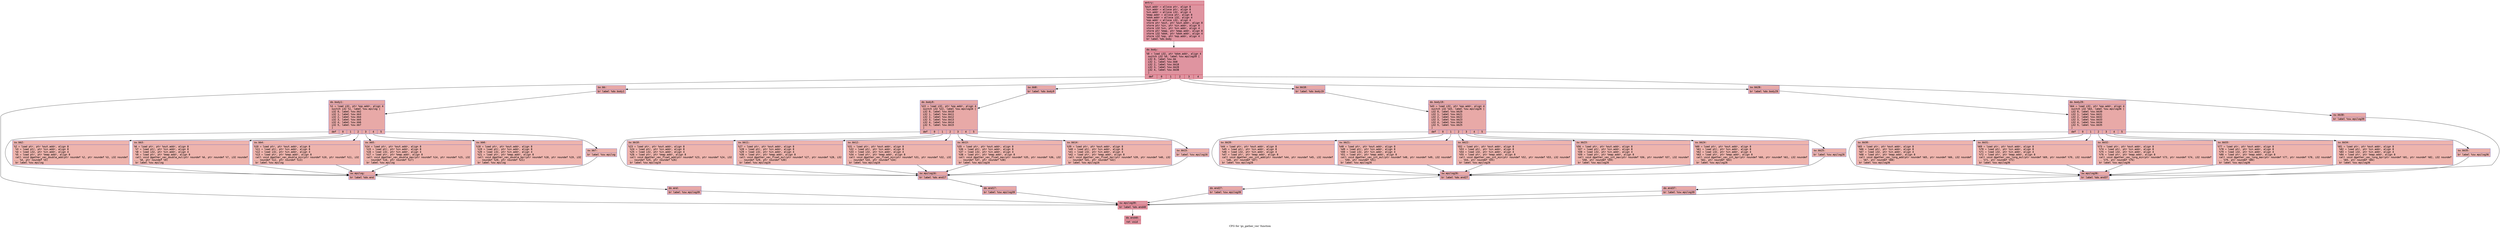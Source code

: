 digraph "CFG for 'gs_gather_vec' function" {
	label="CFG for 'gs_gather_vec' function";

	Node0x55e011d0ca10 [shape=record,color="#b70d28ff", style=filled, fillcolor="#b70d2870" fontname="Courier",label="{entry:\l|  %out.addr = alloca ptr, align 8\l  %in.addr = alloca ptr, align 8\l  %vn.addr = alloca i32, align 4\l  %map.addr = alloca ptr, align 8\l  %dom.addr = alloca i32, align 4\l  %op.addr = alloca i32, align 4\l  store ptr %out, ptr %out.addr, align 8\l  store ptr %in, ptr %in.addr, align 8\l  store i32 %vn, ptr %vn.addr, align 4\l  store ptr %map, ptr %map.addr, align 8\l  store i32 %dom, ptr %dom.addr, align 4\l  store i32 %op, ptr %op.addr, align 4\l  br label %do.body\l}"];
	Node0x55e011d0ca10 -> Node0x55e011d0d6a0[tooltip="entry -> do.body\nProbability 100.00%" ];
	Node0x55e011d0d6a0 [shape=record,color="#b70d28ff", style=filled, fillcolor="#b70d2870" fontname="Courier",label="{do.body:\l|  %0 = load i32, ptr %dom.addr, align 4\l  switch i32 %0, label %sw.epilog39 [\l    i32 0, label %sw.bb\l    i32 1, label %sw.bb8\l    i32 2, label %sw.bb18\l    i32 3, label %sw.bb28\l    i32 4, label %sw.bb38\l  ]\l|{<s0>def|<s1>0|<s2>1|<s3>2|<s4>3|<s5>4}}"];
	Node0x55e011d0d6a0:s0 -> Node0x55e011d0d7e0[tooltip="do.body -> sw.epilog39\nProbability 16.67%" ];
	Node0x55e011d0d6a0:s1 -> Node0x55e011d0d860[tooltip="do.body -> sw.bb\nProbability 16.67%" ];
	Node0x55e011d0d6a0:s2 -> Node0x55e011d0d8b0[tooltip="do.body -> sw.bb8\nProbability 16.67%" ];
	Node0x55e011d0d6a0:s3 -> Node0x55e011d0d920[tooltip="do.body -> sw.bb18\nProbability 16.67%" ];
	Node0x55e011d0d6a0:s4 -> Node0x55e011d0d990[tooltip="do.body -> sw.bb28\nProbability 16.67%" ];
	Node0x55e011d0d6a0:s5 -> Node0x55e011d0da00[tooltip="do.body -> sw.bb38\nProbability 16.67%" ];
	Node0x55e011d0d860 [shape=record,color="#3d50c3ff", style=filled, fillcolor="#ca3b3770" fontname="Courier",label="{sw.bb:\l|  br label %do.body1\l}"];
	Node0x55e011d0d860 -> Node0x55e011d0dc60[tooltip="sw.bb -> do.body1\nProbability 100.00%" ];
	Node0x55e011d0dc60 [shape=record,color="#3d50c3ff", style=filled, fillcolor="#ca3b3770" fontname="Courier",label="{do.body1:\l|  %1 = load i32, ptr %op.addr, align 4\l  switch i32 %1, label %sw.epilog [\l    i32 0, label %sw.bb2\l    i32 1, label %sw.bb3\l    i32 2, label %sw.bb4\l    i32 3, label %sw.bb5\l    i32 4, label %sw.bb6\l    i32 5, label %sw.bb7\l  ]\l|{<s0>def|<s1>0|<s2>1|<s3>2|<s4>3|<s5>4|<s6>5}}"];
	Node0x55e011d0dc60:s0 -> Node0x55e011d0ddd0[tooltip="do.body1 -> sw.epilog\nProbability 14.29%" ];
	Node0x55e011d0dc60:s1 -> Node0x55e011d0de50[tooltip="do.body1 -> sw.bb2\nProbability 14.29%" ];
	Node0x55e011d0dc60:s2 -> Node0x55e011d0df20[tooltip="do.body1 -> sw.bb3\nProbability 14.29%" ];
	Node0x55e011d0dc60:s3 -> Node0x55e011d0dff0[tooltip="do.body1 -> sw.bb4\nProbability 14.29%" ];
	Node0x55e011d0dc60:s4 -> Node0x55e011d0d240[tooltip="do.body1 -> sw.bb5\nProbability 14.29%" ];
	Node0x55e011d0dc60:s5 -> Node0x55e011d0d310[tooltip="do.body1 -> sw.bb6\nProbability 14.29%" ];
	Node0x55e011d0dc60:s6 -> Node0x55e011d0e3e0[tooltip="do.body1 -> sw.bb7\nProbability 14.29%" ];
	Node0x55e011d0de50 [shape=record,color="#3d50c3ff", style=filled, fillcolor="#d8564670" fontname="Courier",label="{sw.bb2:\l|  %2 = load ptr, ptr %out.addr, align 8\l  %3 = load ptr, ptr %in.addr, align 8\l  %4 = load i32, ptr %vn.addr, align 4\l  %5 = load ptr, ptr %map.addr, align 8\l  call void @gather_vec_double_add(ptr noundef %2, ptr noundef %3, i32 noundef\l... %4, ptr noundef %5)\l  br label %sw.epilog\l}"];
	Node0x55e011d0de50 -> Node0x55e011d0ddd0[tooltip="sw.bb2 -> sw.epilog\nProbability 100.00%" ];
	Node0x55e011d0df20 [shape=record,color="#3d50c3ff", style=filled, fillcolor="#d8564670" fontname="Courier",label="{sw.bb3:\l|  %6 = load ptr, ptr %out.addr, align 8\l  %7 = load ptr, ptr %in.addr, align 8\l  %8 = load i32, ptr %vn.addr, align 4\l  %9 = load ptr, ptr %map.addr, align 8\l  call void @gather_vec_double_mul(ptr noundef %6, ptr noundef %7, i32 noundef\l... %8, ptr noundef %9)\l  br label %sw.epilog\l}"];
	Node0x55e011d0df20 -> Node0x55e011d0ddd0[tooltip="sw.bb3 -> sw.epilog\nProbability 100.00%" ];
	Node0x55e011d0dff0 [shape=record,color="#3d50c3ff", style=filled, fillcolor="#d8564670" fontname="Courier",label="{sw.bb4:\l|  %10 = load ptr, ptr %out.addr, align 8\l  %11 = load ptr, ptr %in.addr, align 8\l  %12 = load i32, ptr %vn.addr, align 4\l  %13 = load ptr, ptr %map.addr, align 8\l  call void @gather_vec_double_min(ptr noundef %10, ptr noundef %11, i32\l... noundef %12, ptr noundef %13)\l  br label %sw.epilog\l}"];
	Node0x55e011d0dff0 -> Node0x55e011d0ddd0[tooltip="sw.bb4 -> sw.epilog\nProbability 100.00%" ];
	Node0x55e011d0d240 [shape=record,color="#3d50c3ff", style=filled, fillcolor="#d8564670" fontname="Courier",label="{sw.bb5:\l|  %14 = load ptr, ptr %out.addr, align 8\l  %15 = load ptr, ptr %in.addr, align 8\l  %16 = load i32, ptr %vn.addr, align 4\l  %17 = load ptr, ptr %map.addr, align 8\l  call void @gather_vec_double_max(ptr noundef %14, ptr noundef %15, i32\l... noundef %16, ptr noundef %17)\l  br label %sw.epilog\l}"];
	Node0x55e011d0d240 -> Node0x55e011d0ddd0[tooltip="sw.bb5 -> sw.epilog\nProbability 100.00%" ];
	Node0x55e011d0d310 [shape=record,color="#3d50c3ff", style=filled, fillcolor="#d8564670" fontname="Courier",label="{sw.bb6:\l|  %18 = load ptr, ptr %out.addr, align 8\l  %19 = load ptr, ptr %in.addr, align 8\l  %20 = load i32, ptr %vn.addr, align 4\l  %21 = load ptr, ptr %map.addr, align 8\l  call void @gather_vec_double_bpr(ptr noundef %18, ptr noundef %19, i32\l... noundef %20, ptr noundef %21)\l  br label %sw.epilog\l}"];
	Node0x55e011d0d310 -> Node0x55e011d0ddd0[tooltip="sw.bb6 -> sw.epilog\nProbability 100.00%" ];
	Node0x55e011d0e3e0 [shape=record,color="#3d50c3ff", style=filled, fillcolor="#d8564670" fontname="Courier",label="{sw.bb7:\l|  br label %sw.epilog\l}"];
	Node0x55e011d0e3e0 -> Node0x55e011d0ddd0[tooltip="sw.bb7 -> sw.epilog\nProbability 100.00%" ];
	Node0x55e011d0ddd0 [shape=record,color="#3d50c3ff", style=filled, fillcolor="#ca3b3770" fontname="Courier",label="{sw.epilog:\l|  br label %do.end\l}"];
	Node0x55e011d0ddd0 -> Node0x55e011d0fdb0[tooltip="sw.epilog -> do.end\nProbability 100.00%" ];
	Node0x55e011d0fdb0 [shape=record,color="#3d50c3ff", style=filled, fillcolor="#ca3b3770" fontname="Courier",label="{do.end:\l|  br label %sw.epilog39\l}"];
	Node0x55e011d0fdb0 -> Node0x55e011d0d7e0[tooltip="do.end -> sw.epilog39\nProbability 100.00%" ];
	Node0x55e011d0d8b0 [shape=record,color="#3d50c3ff", style=filled, fillcolor="#ca3b3770" fontname="Courier",label="{sw.bb8:\l|  br label %do.body9\l}"];
	Node0x55e011d0d8b0 -> Node0x55e011d0fee0[tooltip="sw.bb8 -> do.body9\nProbability 100.00%" ];
	Node0x55e011d0fee0 [shape=record,color="#3d50c3ff", style=filled, fillcolor="#ca3b3770" fontname="Courier",label="{do.body9:\l|  %22 = load i32, ptr %op.addr, align 4\l  switch i32 %22, label %sw.epilog16 [\l    i32 0, label %sw.bb10\l    i32 1, label %sw.bb11\l    i32 2, label %sw.bb12\l    i32 3, label %sw.bb13\l    i32 4, label %sw.bb14\l    i32 5, label %sw.bb15\l  ]\l|{<s0>def|<s1>0|<s2>1|<s3>2|<s4>3|<s5>4|<s6>5}}"];
	Node0x55e011d0fee0:s0 -> Node0x55e011d10020[tooltip="do.body9 -> sw.epilog16\nProbability 14.29%" ];
	Node0x55e011d0fee0:s1 -> Node0x55e011d10070[tooltip="do.body9 -> sw.bb10\nProbability 14.29%" ];
	Node0x55e011d0fee0:s2 -> Node0x55e011d100e0[tooltip="do.body9 -> sw.bb11\nProbability 14.29%" ];
	Node0x55e011d0fee0:s3 -> Node0x55e011d10150[tooltip="do.body9 -> sw.bb12\nProbability 14.29%" ];
	Node0x55e011d0fee0:s4 -> Node0x55e011d10220[tooltip="do.body9 -> sw.bb13\nProbability 14.29%" ];
	Node0x55e011d0fee0:s5 -> Node0x55e011d102f0[tooltip="do.body9 -> sw.bb14\nProbability 14.29%" ];
	Node0x55e011d0fee0:s6 -> Node0x55e011d103c0[tooltip="do.body9 -> sw.bb15\nProbability 14.29%" ];
	Node0x55e011d10070 [shape=record,color="#3d50c3ff", style=filled, fillcolor="#d8564670" fontname="Courier",label="{sw.bb10:\l|  %23 = load ptr, ptr %out.addr, align 8\l  %24 = load ptr, ptr %in.addr, align 8\l  %25 = load i32, ptr %vn.addr, align 4\l  %26 = load ptr, ptr %map.addr, align 8\l  call void @gather_vec_float_add(ptr noundef %23, ptr noundef %24, i32\l... noundef %25, ptr noundef %26)\l  br label %sw.epilog16\l}"];
	Node0x55e011d10070 -> Node0x55e011d10020[tooltip="sw.bb10 -> sw.epilog16\nProbability 100.00%" ];
	Node0x55e011d100e0 [shape=record,color="#3d50c3ff", style=filled, fillcolor="#d8564670" fontname="Courier",label="{sw.bb11:\l|  %27 = load ptr, ptr %out.addr, align 8\l  %28 = load ptr, ptr %in.addr, align 8\l  %29 = load i32, ptr %vn.addr, align 4\l  %30 = load ptr, ptr %map.addr, align 8\l  call void @gather_vec_float_mul(ptr noundef %27, ptr noundef %28, i32\l... noundef %29, ptr noundef %30)\l  br label %sw.epilog16\l}"];
	Node0x55e011d100e0 -> Node0x55e011d10020[tooltip="sw.bb11 -> sw.epilog16\nProbability 100.00%" ];
	Node0x55e011d10150 [shape=record,color="#3d50c3ff", style=filled, fillcolor="#d8564670" fontname="Courier",label="{sw.bb12:\l|  %31 = load ptr, ptr %out.addr, align 8\l  %32 = load ptr, ptr %in.addr, align 8\l  %33 = load i32, ptr %vn.addr, align 4\l  %34 = load ptr, ptr %map.addr, align 8\l  call void @gather_vec_float_min(ptr noundef %31, ptr noundef %32, i32\l... noundef %33, ptr noundef %34)\l  br label %sw.epilog16\l}"];
	Node0x55e011d10150 -> Node0x55e011d10020[tooltip="sw.bb12 -> sw.epilog16\nProbability 100.00%" ];
	Node0x55e011d10220 [shape=record,color="#3d50c3ff", style=filled, fillcolor="#d8564670" fontname="Courier",label="{sw.bb13:\l|  %35 = load ptr, ptr %out.addr, align 8\l  %36 = load ptr, ptr %in.addr, align 8\l  %37 = load i32, ptr %vn.addr, align 4\l  %38 = load ptr, ptr %map.addr, align 8\l  call void @gather_vec_float_max(ptr noundef %35, ptr noundef %36, i32\l... noundef %37, ptr noundef %38)\l  br label %sw.epilog16\l}"];
	Node0x55e011d10220 -> Node0x55e011d10020[tooltip="sw.bb13 -> sw.epilog16\nProbability 100.00%" ];
	Node0x55e011d102f0 [shape=record,color="#3d50c3ff", style=filled, fillcolor="#d8564670" fontname="Courier",label="{sw.bb14:\l|  %39 = load ptr, ptr %out.addr, align 8\l  %40 = load ptr, ptr %in.addr, align 8\l  %41 = load i32, ptr %vn.addr, align 4\l  %42 = load ptr, ptr %map.addr, align 8\l  call void @gather_vec_float_bpr(ptr noundef %39, ptr noundef %40, i32\l... noundef %41, ptr noundef %42)\l  br label %sw.epilog16\l}"];
	Node0x55e011d102f0 -> Node0x55e011d10020[tooltip="sw.bb14 -> sw.epilog16\nProbability 100.00%" ];
	Node0x55e011d103c0 [shape=record,color="#3d50c3ff", style=filled, fillcolor="#d8564670" fontname="Courier",label="{sw.bb15:\l|  br label %sw.epilog16\l}"];
	Node0x55e011d103c0 -> Node0x55e011d10020[tooltip="sw.bb15 -> sw.epilog16\nProbability 100.00%" ];
	Node0x55e011d10020 [shape=record,color="#3d50c3ff", style=filled, fillcolor="#ca3b3770" fontname="Courier",label="{sw.epilog16:\l|  br label %do.end17\l}"];
	Node0x55e011d10020 -> Node0x55e011d11d90[tooltip="sw.epilog16 -> do.end17\nProbability 100.00%" ];
	Node0x55e011d11d90 [shape=record,color="#3d50c3ff", style=filled, fillcolor="#ca3b3770" fontname="Courier",label="{do.end17:\l|  br label %sw.epilog39\l}"];
	Node0x55e011d11d90 -> Node0x55e011d0d7e0[tooltip="do.end17 -> sw.epilog39\nProbability 100.00%" ];
	Node0x55e011d0d920 [shape=record,color="#3d50c3ff", style=filled, fillcolor="#ca3b3770" fontname="Courier",label="{sw.bb18:\l|  br label %do.body19\l}"];
	Node0x55e011d0d920 -> Node0x55e011d11ec0[tooltip="sw.bb18 -> do.body19\nProbability 100.00%" ];
	Node0x55e011d11ec0 [shape=record,color="#3d50c3ff", style=filled, fillcolor="#ca3b3770" fontname="Courier",label="{do.body19:\l|  %43 = load i32, ptr %op.addr, align 4\l  switch i32 %43, label %sw.epilog26 [\l    i32 0, label %sw.bb20\l    i32 1, label %sw.bb21\l    i32 2, label %sw.bb22\l    i32 3, label %sw.bb23\l    i32 4, label %sw.bb24\l    i32 5, label %sw.bb25\l  ]\l|{<s0>def|<s1>0|<s2>1|<s3>2|<s4>3|<s5>4|<s6>5}}"];
	Node0x55e011d11ec0:s0 -> Node0x55e011d12000[tooltip="do.body19 -> sw.epilog26\nProbability 14.29%" ];
	Node0x55e011d11ec0:s1 -> Node0x55e011d12080[tooltip="do.body19 -> sw.bb20\nProbability 14.29%" ];
	Node0x55e011d11ec0:s2 -> Node0x55e011d120d0[tooltip="do.body19 -> sw.bb21\nProbability 14.29%" ];
	Node0x55e011d11ec0:s3 -> Node0x55e011d12140[tooltip="do.body19 -> sw.bb22\nProbability 14.29%" ];
	Node0x55e011d11ec0:s4 -> Node0x55e011d12210[tooltip="do.body19 -> sw.bb23\nProbability 14.29%" ];
	Node0x55e011d11ec0:s5 -> Node0x55e011d122e0[tooltip="do.body19 -> sw.bb24\nProbability 14.29%" ];
	Node0x55e011d11ec0:s6 -> Node0x55e011d123b0[tooltip="do.body19 -> sw.bb25\nProbability 14.29%" ];
	Node0x55e011d12080 [shape=record,color="#3d50c3ff", style=filled, fillcolor="#d8564670" fontname="Courier",label="{sw.bb20:\l|  %44 = load ptr, ptr %out.addr, align 8\l  %45 = load ptr, ptr %in.addr, align 8\l  %46 = load i32, ptr %vn.addr, align 4\l  %47 = load ptr, ptr %map.addr, align 8\l  call void @gather_vec_int_add(ptr noundef %44, ptr noundef %45, i32 noundef\l... %46, ptr noundef %47)\l  br label %sw.epilog26\l}"];
	Node0x55e011d12080 -> Node0x55e011d12000[tooltip="sw.bb20 -> sw.epilog26\nProbability 100.00%" ];
	Node0x55e011d120d0 [shape=record,color="#3d50c3ff", style=filled, fillcolor="#d8564670" fontname="Courier",label="{sw.bb21:\l|  %48 = load ptr, ptr %out.addr, align 8\l  %49 = load ptr, ptr %in.addr, align 8\l  %50 = load i32, ptr %vn.addr, align 4\l  %51 = load ptr, ptr %map.addr, align 8\l  call void @gather_vec_int_mul(ptr noundef %48, ptr noundef %49, i32 noundef\l... %50, ptr noundef %51)\l  br label %sw.epilog26\l}"];
	Node0x55e011d120d0 -> Node0x55e011d12000[tooltip="sw.bb21 -> sw.epilog26\nProbability 100.00%" ];
	Node0x55e011d12140 [shape=record,color="#3d50c3ff", style=filled, fillcolor="#d8564670" fontname="Courier",label="{sw.bb22:\l|  %52 = load ptr, ptr %out.addr, align 8\l  %53 = load ptr, ptr %in.addr, align 8\l  %54 = load i32, ptr %vn.addr, align 4\l  %55 = load ptr, ptr %map.addr, align 8\l  call void @gather_vec_int_min(ptr noundef %52, ptr noundef %53, i32 noundef\l... %54, ptr noundef %55)\l  br label %sw.epilog26\l}"];
	Node0x55e011d12140 -> Node0x55e011d12000[tooltip="sw.bb22 -> sw.epilog26\nProbability 100.00%" ];
	Node0x55e011d12210 [shape=record,color="#3d50c3ff", style=filled, fillcolor="#d8564670" fontname="Courier",label="{sw.bb23:\l|  %56 = load ptr, ptr %out.addr, align 8\l  %57 = load ptr, ptr %in.addr, align 8\l  %58 = load i32, ptr %vn.addr, align 4\l  %59 = load ptr, ptr %map.addr, align 8\l  call void @gather_vec_int_max(ptr noundef %56, ptr noundef %57, i32 noundef\l... %58, ptr noundef %59)\l  br label %sw.epilog26\l}"];
	Node0x55e011d12210 -> Node0x55e011d12000[tooltip="sw.bb23 -> sw.epilog26\nProbability 100.00%" ];
	Node0x55e011d122e0 [shape=record,color="#3d50c3ff", style=filled, fillcolor="#d8564670" fontname="Courier",label="{sw.bb24:\l|  %60 = load ptr, ptr %out.addr, align 8\l  %61 = load ptr, ptr %in.addr, align 8\l  %62 = load i32, ptr %vn.addr, align 4\l  %63 = load ptr, ptr %map.addr, align 8\l  call void @gather_vec_int_bpr(ptr noundef %60, ptr noundef %61, i32 noundef\l... %62, ptr noundef %63)\l  br label %sw.epilog26\l}"];
	Node0x55e011d122e0 -> Node0x55e011d12000[tooltip="sw.bb24 -> sw.epilog26\nProbability 100.00%" ];
	Node0x55e011d123b0 [shape=record,color="#3d50c3ff", style=filled, fillcolor="#d8564670" fontname="Courier",label="{sw.bb25:\l|  br label %sw.epilog26\l}"];
	Node0x55e011d123b0 -> Node0x55e011d12000[tooltip="sw.bb25 -> sw.epilog26\nProbability 100.00%" ];
	Node0x55e011d12000 [shape=record,color="#3d50c3ff", style=filled, fillcolor="#ca3b3770" fontname="Courier",label="{sw.epilog26:\l|  br label %do.end27\l}"];
	Node0x55e011d12000 -> Node0x55e011d14590[tooltip="sw.epilog26 -> do.end27\nProbability 100.00%" ];
	Node0x55e011d14590 [shape=record,color="#3d50c3ff", style=filled, fillcolor="#ca3b3770" fontname="Courier",label="{do.end27:\l|  br label %sw.epilog39\l}"];
	Node0x55e011d14590 -> Node0x55e011d0d7e0[tooltip="do.end27 -> sw.epilog39\nProbability 100.00%" ];
	Node0x55e011d0d990 [shape=record,color="#3d50c3ff", style=filled, fillcolor="#ca3b3770" fontname="Courier",label="{sw.bb28:\l|  br label %do.body29\l}"];
	Node0x55e011d0d990 -> Node0x55e011d146c0[tooltip="sw.bb28 -> do.body29\nProbability 100.00%" ];
	Node0x55e011d146c0 [shape=record,color="#3d50c3ff", style=filled, fillcolor="#ca3b3770" fontname="Courier",label="{do.body29:\l|  %64 = load i32, ptr %op.addr, align 4\l  switch i32 %64, label %sw.epilog36 [\l    i32 0, label %sw.bb30\l    i32 1, label %sw.bb31\l    i32 2, label %sw.bb32\l    i32 3, label %sw.bb33\l    i32 4, label %sw.bb34\l    i32 5, label %sw.bb35\l  ]\l|{<s0>def|<s1>0|<s2>1|<s3>2|<s4>3|<s5>4|<s6>5}}"];
	Node0x55e011d146c0:s0 -> Node0x55e011d14800[tooltip="do.body29 -> sw.epilog36\nProbability 14.29%" ];
	Node0x55e011d146c0:s1 -> Node0x55e011d0e060[tooltip="do.body29 -> sw.bb30\nProbability 14.29%" ];
	Node0x55e011d146c0:s2 -> Node0x55e011d0e0b0[tooltip="do.body29 -> sw.bb31\nProbability 14.29%" ];
	Node0x55e011d146c0:s3 -> Node0x55e011d0e120[tooltip="do.body29 -> sw.bb32\nProbability 14.29%" ];
	Node0x55e011d146c0:s4 -> Node0x55e011d0e1f0[tooltip="do.body29 -> sw.bb33\nProbability 14.29%" ];
	Node0x55e011d146c0:s5 -> Node0x55e011d0e2c0[tooltip="do.body29 -> sw.bb34\nProbability 14.29%" ];
	Node0x55e011d146c0:s6 -> Node0x55e011d0e330[tooltip="do.body29 -> sw.bb35\nProbability 14.29%" ];
	Node0x55e011d0e060 [shape=record,color="#3d50c3ff", style=filled, fillcolor="#d8564670" fontname="Courier",label="{sw.bb30:\l|  %65 = load ptr, ptr %out.addr, align 8\l  %66 = load ptr, ptr %in.addr, align 8\l  %67 = load i32, ptr %vn.addr, align 4\l  %68 = load ptr, ptr %map.addr, align 8\l  call void @gather_vec_long_add(ptr noundef %65, ptr noundef %66, i32 noundef\l... %67, ptr noundef %68)\l  br label %sw.epilog36\l}"];
	Node0x55e011d0e060 -> Node0x55e011d14800[tooltip="sw.bb30 -> sw.epilog36\nProbability 100.00%" ];
	Node0x55e011d0e0b0 [shape=record,color="#3d50c3ff", style=filled, fillcolor="#d8564670" fontname="Courier",label="{sw.bb31:\l|  %69 = load ptr, ptr %out.addr, align 8\l  %70 = load ptr, ptr %in.addr, align 8\l  %71 = load i32, ptr %vn.addr, align 4\l  %72 = load ptr, ptr %map.addr, align 8\l  call void @gather_vec_long_mul(ptr noundef %69, ptr noundef %70, i32 noundef\l... %71, ptr noundef %72)\l  br label %sw.epilog36\l}"];
	Node0x55e011d0e0b0 -> Node0x55e011d14800[tooltip="sw.bb31 -> sw.epilog36\nProbability 100.00%" ];
	Node0x55e011d0e120 [shape=record,color="#3d50c3ff", style=filled, fillcolor="#d8564670" fontname="Courier",label="{sw.bb32:\l|  %73 = load ptr, ptr %out.addr, align 8\l  %74 = load ptr, ptr %in.addr, align 8\l  %75 = load i32, ptr %vn.addr, align 4\l  %76 = load ptr, ptr %map.addr, align 8\l  call void @gather_vec_long_min(ptr noundef %73, ptr noundef %74, i32 noundef\l... %75, ptr noundef %76)\l  br label %sw.epilog36\l}"];
	Node0x55e011d0e120 -> Node0x55e011d14800[tooltip="sw.bb32 -> sw.epilog36\nProbability 100.00%" ];
	Node0x55e011d0e1f0 [shape=record,color="#3d50c3ff", style=filled, fillcolor="#d8564670" fontname="Courier",label="{sw.bb33:\l|  %77 = load ptr, ptr %out.addr, align 8\l  %78 = load ptr, ptr %in.addr, align 8\l  %79 = load i32, ptr %vn.addr, align 4\l  %80 = load ptr, ptr %map.addr, align 8\l  call void @gather_vec_long_max(ptr noundef %77, ptr noundef %78, i32 noundef\l... %79, ptr noundef %80)\l  br label %sw.epilog36\l}"];
	Node0x55e011d0e1f0 -> Node0x55e011d14800[tooltip="sw.bb33 -> sw.epilog36\nProbability 100.00%" ];
	Node0x55e011d0e2c0 [shape=record,color="#3d50c3ff", style=filled, fillcolor="#d8564670" fontname="Courier",label="{sw.bb34:\l|  %81 = load ptr, ptr %out.addr, align 8\l  %82 = load ptr, ptr %in.addr, align 8\l  %83 = load i32, ptr %vn.addr, align 4\l  %84 = load ptr, ptr %map.addr, align 8\l  call void @gather_vec_long_bpr(ptr noundef %81, ptr noundef %82, i32 noundef\l... %83, ptr noundef %84)\l  br label %sw.epilog36\l}"];
	Node0x55e011d0e2c0 -> Node0x55e011d14800[tooltip="sw.bb34 -> sw.epilog36\nProbability 100.00%" ];
	Node0x55e011d0e330 [shape=record,color="#3d50c3ff", style=filled, fillcolor="#d8564670" fontname="Courier",label="{sw.bb35:\l|  br label %sw.epilog36\l}"];
	Node0x55e011d0e330 -> Node0x55e011d14800[tooltip="sw.bb35 -> sw.epilog36\nProbability 100.00%" ];
	Node0x55e011d14800 [shape=record,color="#3d50c3ff", style=filled, fillcolor="#ca3b3770" fontname="Courier",label="{sw.epilog36:\l|  br label %do.end37\l}"];
	Node0x55e011d14800 -> Node0x55e011d16880[tooltip="sw.epilog36 -> do.end37\nProbability 100.00%" ];
	Node0x55e011d16880 [shape=record,color="#3d50c3ff", style=filled, fillcolor="#ca3b3770" fontname="Courier",label="{do.end37:\l|  br label %sw.epilog39\l}"];
	Node0x55e011d16880 -> Node0x55e011d0d7e0[tooltip="do.end37 -> sw.epilog39\nProbability 100.00%" ];
	Node0x55e011d0da00 [shape=record,color="#3d50c3ff", style=filled, fillcolor="#ca3b3770" fontname="Courier",label="{sw.bb38:\l|  br label %sw.epilog39\l}"];
	Node0x55e011d0da00 -> Node0x55e011d0d7e0[tooltip="sw.bb38 -> sw.epilog39\nProbability 100.00%" ];
	Node0x55e011d0d7e0 [shape=record,color="#b70d28ff", style=filled, fillcolor="#b70d2870" fontname="Courier",label="{sw.epilog39:\l|  br label %do.end40\l}"];
	Node0x55e011d0d7e0 -> Node0x55e011d16a20[tooltip="sw.epilog39 -> do.end40\nProbability 100.00%" ];
	Node0x55e011d16a20 [shape=record,color="#b70d28ff", style=filled, fillcolor="#b70d2870" fontname="Courier",label="{do.end40:\l|  ret void\l}"];
}
